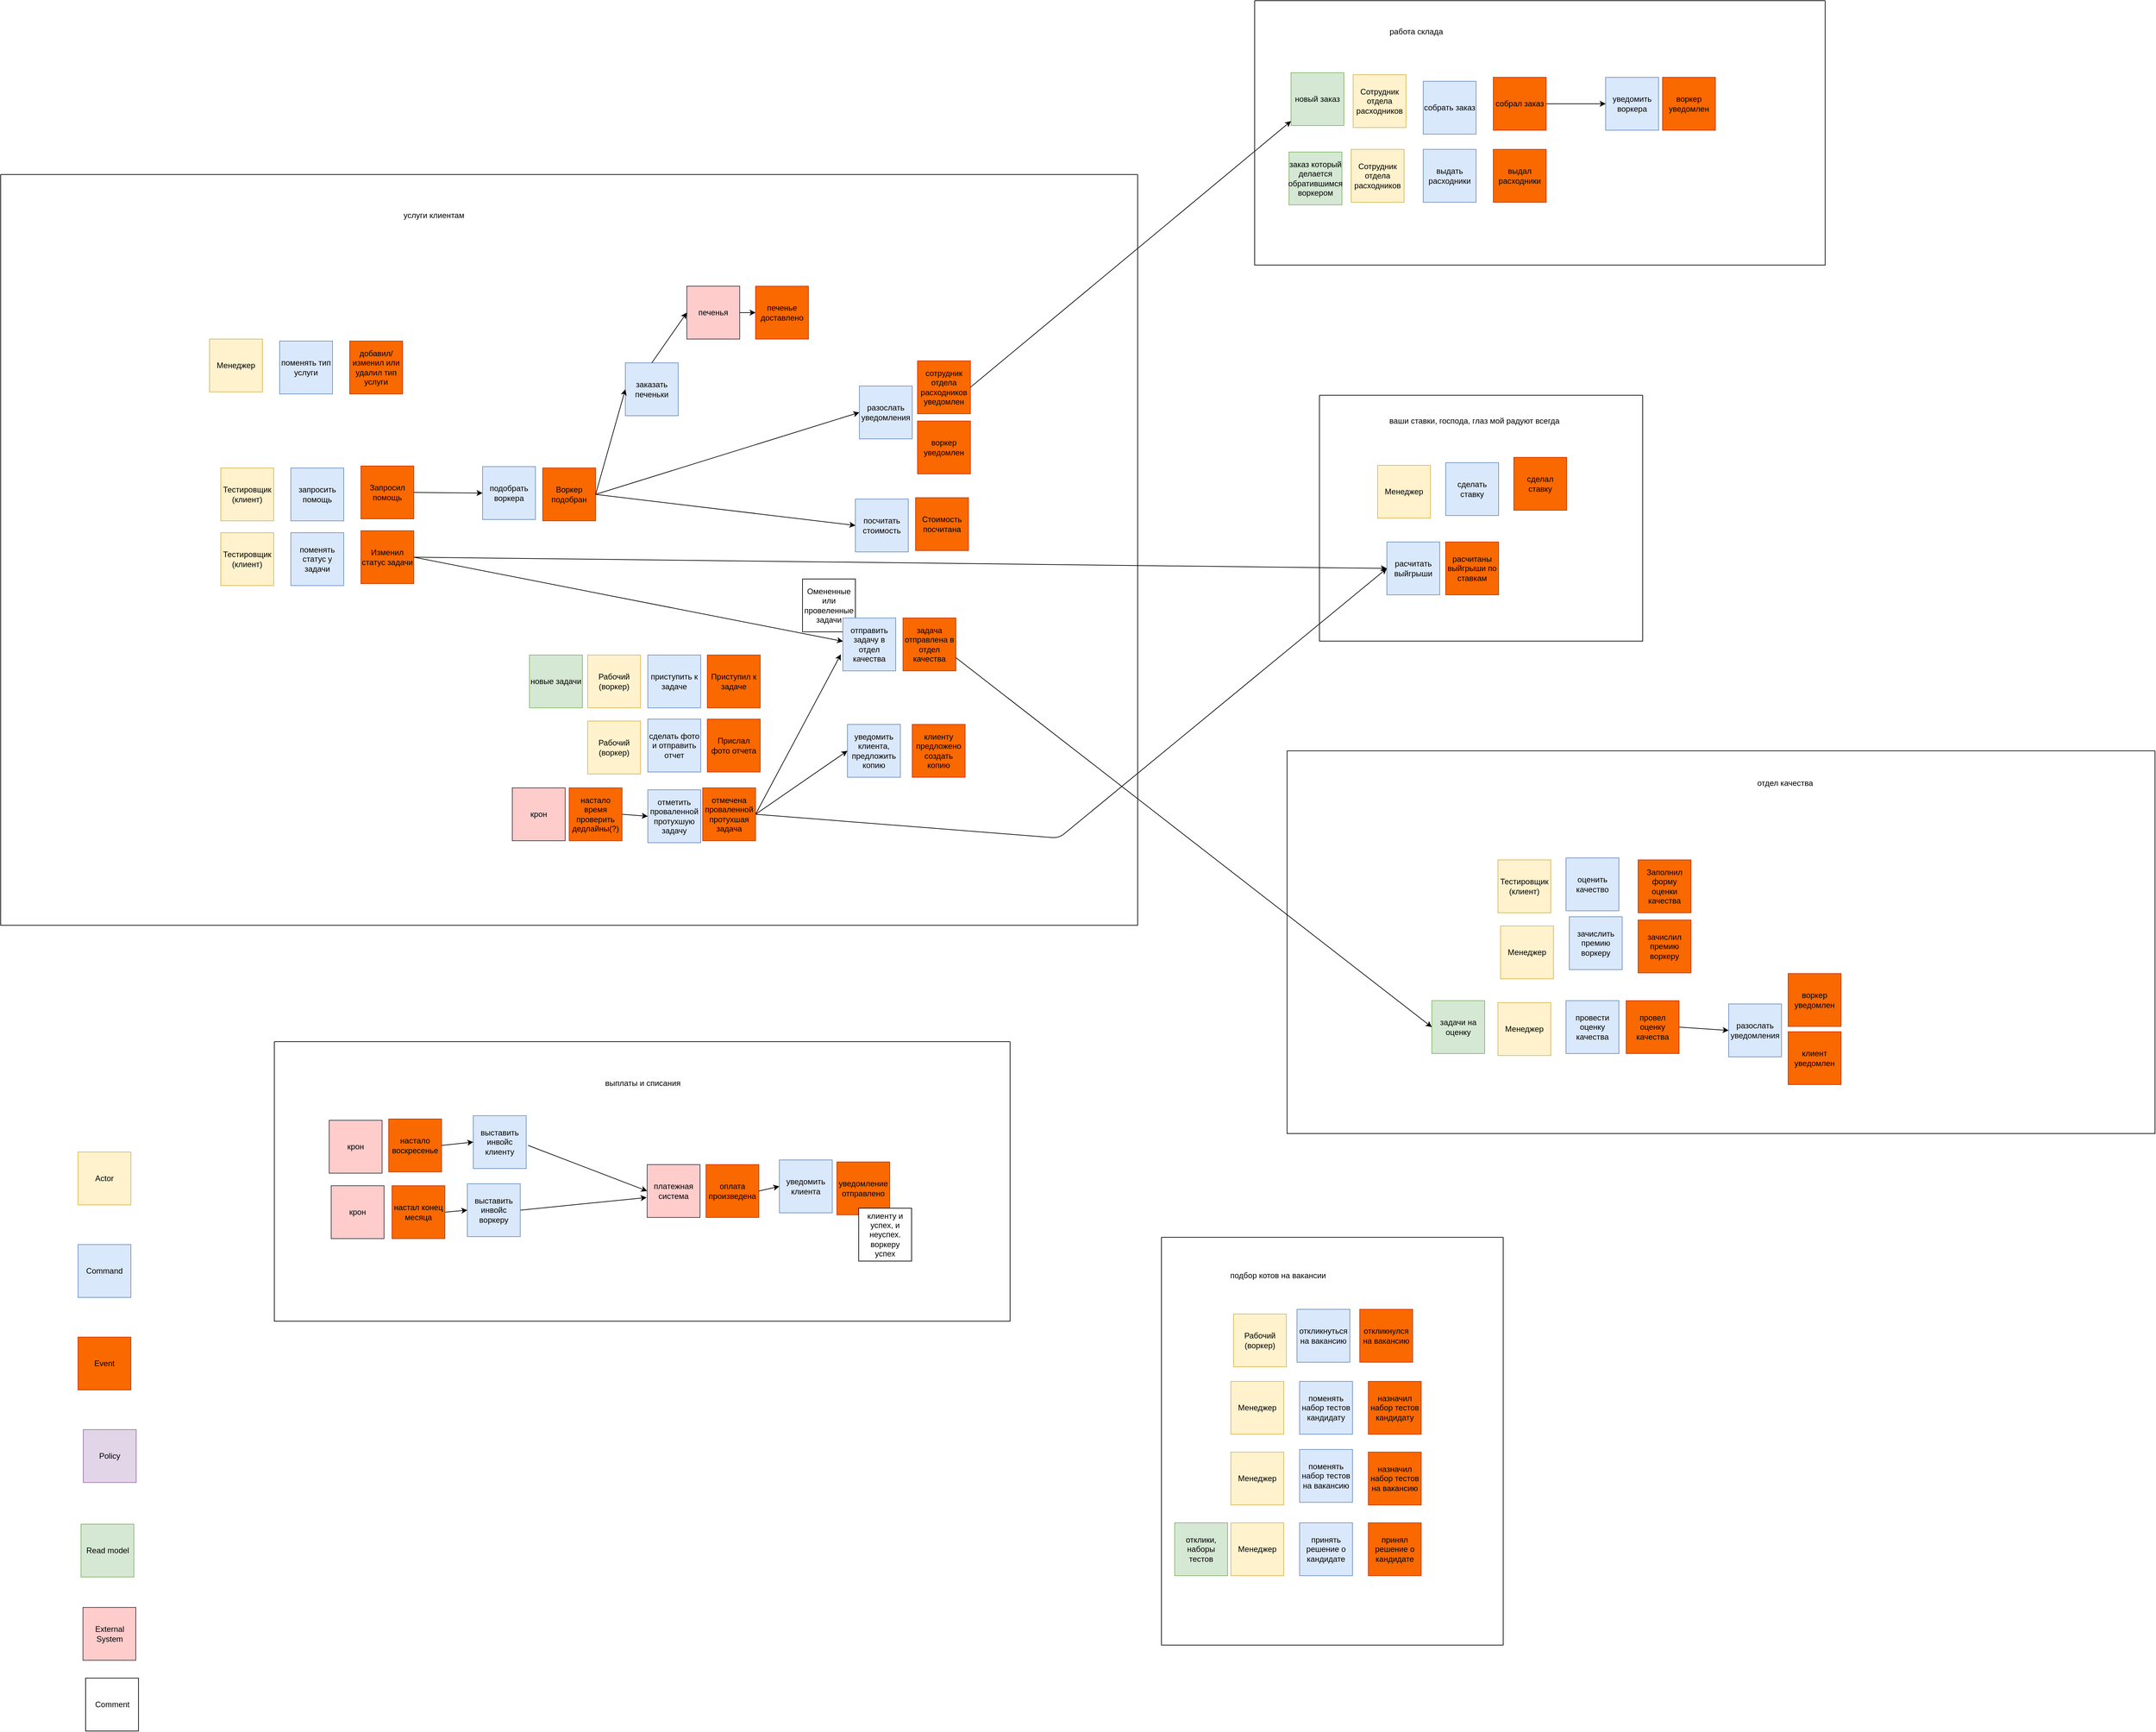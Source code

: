 <mxfile>
    <diagram id="7ufo_i_MTrv_OuP318Px" name="Page-1">
        <mxGraphModel dx="4260" dy="5044" grid="0" gridSize="10" guides="1" tooltips="1" connect="1" arrows="1" fold="1" page="0" pageScale="1" pageWidth="850" pageHeight="1100" background="#ffffff" math="0" shadow="0">
            <root>
                <mxCell id="0"/>
                <mxCell id="1" parent="0"/>
                <mxCell id="3" value="Actor" style="whiteSpace=wrap;html=1;aspect=fixed;fillColor=#fff2cc;strokeColor=#d6b656;" parent="1" vertex="1">
                    <mxGeometry x="-964" y="-271" width="80" height="80" as="geometry"/>
                </mxCell>
                <mxCell id="4" value="Command" style="whiteSpace=wrap;html=1;aspect=fixed;fillColor=#dae8fc;strokeColor=#6c8ebf;" parent="1" vertex="1">
                    <mxGeometry x="-964" y="-131" width="80" height="80" as="geometry"/>
                </mxCell>
                <mxCell id="5" value="Event" style="whiteSpace=wrap;html=1;aspect=fixed;fillColor=#fa6800;fontColor=#000000;strokeColor=#C73500;" parent="1" vertex="1">
                    <mxGeometry x="-964" y="9" width="80" height="80" as="geometry"/>
                </mxCell>
                <mxCell id="6" value="Policy" style="whiteSpace=wrap;html=1;aspect=fixed;fillColor=#e1d5e7;strokeColor=#9673a6;" parent="1" vertex="1">
                    <mxGeometry x="-956" y="149" width="80" height="80" as="geometry"/>
                </mxCell>
                <mxCell id="7" value="Read model" style="whiteSpace=wrap;html=1;aspect=fixed;fillColor=#d5e8d4;strokeColor=#82b366;" parent="1" vertex="1">
                    <mxGeometry x="-959.5" y="292" width="80" height="80" as="geometry"/>
                </mxCell>
                <mxCell id="8" value="External System" style="whiteSpace=wrap;html=1;aspect=fixed;fillColor=#ffcccc;strokeColor=#36393d;" parent="1" vertex="1">
                    <mxGeometry x="-956.5" y="418" width="80" height="80" as="geometry"/>
                </mxCell>
                <mxCell id="9" value="Comment" style="whiteSpace=wrap;html=1;aspect=fixed;" parent="1" vertex="1">
                    <mxGeometry x="-952.5" y="525" width="80" height="80" as="geometry"/>
                </mxCell>
                <mxCell id="86" style="edgeStyle=none;html=1;exitX=1;exitY=0.5;exitDx=0;exitDy=0;entryX=0;entryY=0.5;entryDx=0;entryDy=0;" parent="1" source="18" target="103" edge="1">
                    <mxGeometry relative="1" as="geometry"/>
                </mxCell>
                <mxCell id="113" style="edgeStyle=none;html=1;exitX=1;exitY=0.5;exitDx=0;exitDy=0;entryX=0;entryY=0.5;entryDx=0;entryDy=0;" parent="1" source="29" target="103" edge="1">
                    <mxGeometry relative="1" as="geometry">
                        <Array as="points">
                            <mxPoint x="520" y="-746"/>
                        </Array>
                    </mxGeometry>
                </mxCell>
                <mxCell id="130" value="" style="swimlane;startSize=0;" parent="1" vertex="1">
                    <mxGeometry x="914" y="-1416" width="489" height="372" as="geometry"/>
                </mxCell>
                <mxCell id="52" value="&lt;span style=&quot;font-weight: 400;&quot;&gt;сделал ставку&lt;/span&gt;" style="whiteSpace=wrap;html=1;aspect=fixed;fillColor=#fa6800;fontColor=#000000;strokeColor=#C73500;fontStyle=1" parent="130" vertex="1">
                    <mxGeometry x="294" y="94" width="80" height="80" as="geometry"/>
                </mxCell>
                <mxCell id="53" value="&lt;span style=&quot;font-weight: 400;&quot;&gt;расчитаны выйгрыши по ставкам&lt;/span&gt;" style="whiteSpace=wrap;html=1;aspect=fixed;fillColor=#fa6800;fontColor=#000000;strokeColor=#C73500;fontStyle=1" parent="130" vertex="1">
                    <mxGeometry x="191" y="222" width="80" height="80" as="geometry"/>
                </mxCell>
                <mxCell id="82" value="Менеджер" style="whiteSpace=wrap;html=1;aspect=fixed;fillColor=#fff2cc;strokeColor=#d6b656;" parent="130" vertex="1">
                    <mxGeometry x="88" y="106" width="80" height="80" as="geometry"/>
                </mxCell>
                <mxCell id="85" value="сделать ставку" style="whiteSpace=wrap;html=1;aspect=fixed;fillColor=#dae8fc;strokeColor=#6c8ebf;" parent="130" vertex="1">
                    <mxGeometry x="191" y="102" width="80" height="80" as="geometry"/>
                </mxCell>
                <mxCell id="103" value="расчитать выйгрыши" style="whiteSpace=wrap;html=1;aspect=fixed;fillColor=#dae8fc;strokeColor=#6c8ebf;" parent="130" vertex="1">
                    <mxGeometry x="102" y="222" width="80" height="80" as="geometry"/>
                </mxCell>
                <mxCell id="131" value="ваши ставки, господа, глаз мой радуют всегда&lt;span style=&quot;color: rgba(0, 0, 0, 0); font-family: monospace; font-size: 0px; text-align: start;&quot;&gt;%3CmxGraphModel%3E%3Croot%3E%3CmxCell%20id%3D%220%22%2F%3E%3CmxCell%20id%3D%221%22%20parent%3D%220%22%2F%3E%3CmxCell%20id%3D%222%22%20value%3D%22%26lt%3Bspan%20style%3D%26quot%3Bfont-weight%3A%20normal%3B%26quot%3B%26gt%3B%D0%BE%D1%82%D0%BC%D0%B5%D1%87%D0%B5%D0%BD%D0%B0%20%D0%BF%D1%80%D0%BE%D0%B2%D0%B0%D0%BB%D0%B5%D0%BD%D0%BD%D0%BE%D0%B9%20%D0%BF%D1%80%D0%BE%D1%82%D1%83%D1%85%D1%88%D0%B0%D1%8F%20%D0%B7%D0%B0%D0%B4%D0%B0%D1%87%D0%B0%26lt%3B%2Fspan%26gt%3B%22%20style%3D%22whiteSpace%3Dwrap%3Bhtml%3D1%3Baspect%3Dfixed%3BfillColor%3D%23fa6800%3BfontColor%3D%23000000%3BstrokeColor%3D%23C73500%3BfontStyle%3D1%22%20vertex%3D%221%22%20parent%3D%221%22%3E%3CmxGeometry%20x%3D%22-151%22%20y%3D%22-830%22%20width%3D%2280%22%20height%3D%2280%22%20as%3D%22geometry%22%2F%3E%3C%2FmxCell%3E%3C%2Froot%3E%3C%2FmxGraphModel%3EЮ&lt;/span&gt;" style="text;html=1;align=center;verticalAlign=middle;resizable=0;points=[];autosize=1;strokeColor=none;fillColor=none;" parent="130" vertex="1">
                    <mxGeometry x="96" y="26" width="275" height="26" as="geometry"/>
                </mxCell>
                <mxCell id="132" value="" style="swimlane;startSize=0;" parent="1" vertex="1">
                    <mxGeometry x="675" y="-142" width="517" height="617" as="geometry"/>
                </mxCell>
                <mxCell id="25" value="&lt;span style=&quot;font-weight: normal;&quot;&gt;откликнулся на вакансию&lt;/span&gt;" style="whiteSpace=wrap;html=1;aspect=fixed;fillColor=#fa6800;fontColor=#000000;strokeColor=#C73500;fontStyle=1" parent="132" vertex="1">
                    <mxGeometry x="300" y="109" width="80" height="80" as="geometry"/>
                </mxCell>
                <mxCell id="26" value="&lt;span style=&quot;font-weight: normal;&quot;&gt;назначил набор тестов кандидату&lt;/span&gt;" style="whiteSpace=wrap;html=1;aspect=fixed;fillColor=#fa6800;fontColor=#000000;strokeColor=#C73500;fontStyle=1" parent="132" vertex="1">
                    <mxGeometry x="313" y="218" width="80" height="80" as="geometry"/>
                </mxCell>
                <mxCell id="27" value="&lt;span style=&quot;font-weight: normal;&quot;&gt;назначил набор тестов на вакансию&lt;/span&gt;" style="whiteSpace=wrap;html=1;aspect=fixed;fillColor=#fa6800;fontColor=#000000;strokeColor=#C73500;fontStyle=1" parent="132" vertex="1">
                    <mxGeometry x="313" y="325" width="80" height="80" as="geometry"/>
                </mxCell>
                <mxCell id="28" value="&lt;span style=&quot;font-weight: normal;&quot;&gt;принял решение о кандидате&lt;/span&gt;" style="whiteSpace=wrap;html=1;aspect=fixed;fillColor=#fa6800;fontColor=#000000;strokeColor=#C73500;fontStyle=1" parent="132" vertex="1">
                    <mxGeometry x="313" y="432" width="80" height="80" as="geometry"/>
                </mxCell>
                <mxCell id="68" value="Рабочий (воркер)" style="whiteSpace=wrap;html=1;aspect=fixed;fillColor=#fff2cc;strokeColor=#d6b656;" parent="132" vertex="1">
                    <mxGeometry x="109" y="116" width="80" height="80" as="geometry"/>
                </mxCell>
                <mxCell id="72" value="откликнуться на вакансию" style="whiteSpace=wrap;html=1;aspect=fixed;fillColor=#dae8fc;strokeColor=#6c8ebf;" parent="132" vertex="1">
                    <mxGeometry x="205" y="109" width="80" height="80" as="geometry"/>
                </mxCell>
                <mxCell id="78" value="Менеджер" style="whiteSpace=wrap;html=1;aspect=fixed;fillColor=#fff2cc;strokeColor=#d6b656;" parent="132" vertex="1">
                    <mxGeometry x="105" y="218" width="80" height="80" as="geometry"/>
                </mxCell>
                <mxCell id="79" value="Менеджер" style="whiteSpace=wrap;html=1;aspect=fixed;fillColor=#fff2cc;strokeColor=#d6b656;" parent="132" vertex="1">
                    <mxGeometry x="105" y="325" width="80" height="80" as="geometry"/>
                </mxCell>
                <mxCell id="80" value="Менеджер" style="whiteSpace=wrap;html=1;aspect=fixed;fillColor=#fff2cc;strokeColor=#d6b656;" parent="132" vertex="1">
                    <mxGeometry x="105" y="432" width="80" height="80" as="geometry"/>
                </mxCell>
                <mxCell id="88" value="поменять набор тестов кандидату" style="whiteSpace=wrap;html=1;aspect=fixed;fillColor=#dae8fc;strokeColor=#6c8ebf;" parent="132" vertex="1">
                    <mxGeometry x="209" y="218" width="80" height="80" as="geometry"/>
                </mxCell>
                <mxCell id="89" value="поменять набор тестов на вакансию" style="whiteSpace=wrap;html=1;aspect=fixed;fillColor=#dae8fc;strokeColor=#6c8ebf;" parent="132" vertex="1">
                    <mxGeometry x="209" y="321" width="80" height="80" as="geometry"/>
                </mxCell>
                <mxCell id="90" value="принять решение о кандидате" style="whiteSpace=wrap;html=1;aspect=fixed;fillColor=#dae8fc;strokeColor=#6c8ebf;" parent="132" vertex="1">
                    <mxGeometry x="209" y="432" width="80" height="80" as="geometry"/>
                </mxCell>
                <mxCell id="133" value="подбор котов на вакансии" style="text;html=1;align=center;verticalAlign=middle;resizable=0;points=[];autosize=1;strokeColor=none;fillColor=none;" parent="132" vertex="1">
                    <mxGeometry x="94" y="45" width="163" height="26" as="geometry"/>
                </mxCell>
                <mxCell id="149" value="отклики, наборы тестов" style="whiteSpace=wrap;html=1;aspect=fixed;fillColor=#d5e8d4;strokeColor=#82b366;" parent="132" vertex="1">
                    <mxGeometry x="20" y="432" width="80" height="80" as="geometry"/>
                </mxCell>
                <mxCell id="134" value="" style="swimlane;startSize=0;" parent="1" vertex="1">
                    <mxGeometry x="816" y="-2013" width="863" height="400" as="geometry"/>
                </mxCell>
                <mxCell id="14" value="Сотрудник отдела расходников" style="whiteSpace=wrap;html=1;aspect=fixed;fillColor=#fff2cc;strokeColor=#d6b656;" parent="134" vertex="1">
                    <mxGeometry x="149" y="112" width="80" height="80" as="geometry"/>
                </mxCell>
                <mxCell id="32" value="&lt;span style=&quot;font-weight: normal;&quot;&gt;выдал расходники&lt;/span&gt;" style="whiteSpace=wrap;html=1;aspect=fixed;fillColor=#fa6800;fontColor=#000000;strokeColor=#C73500;fontStyle=1" parent="134" vertex="1">
                    <mxGeometry x="361" y="225" width="80" height="80" as="geometry"/>
                </mxCell>
                <mxCell id="54" value="&lt;span style=&quot;font-weight: normal;&quot;&gt;собрал заказ&lt;/span&gt;" style="whiteSpace=wrap;html=1;aspect=fixed;fillColor=#fa6800;fontColor=#000000;strokeColor=#C73500;fontStyle=1" parent="134" vertex="1">
                    <mxGeometry x="361" y="116" width="80" height="80" as="geometry"/>
                </mxCell>
                <mxCell id="55" value="&lt;span style=&quot;font-weight: normal;&quot;&gt;воркер уведомлен&lt;/span&gt;" style="whiteSpace=wrap;html=1;aspect=fixed;fillColor=#fa6800;fontColor=#000000;strokeColor=#C73500;fontStyle=1" parent="134" vertex="1">
                    <mxGeometry x="617" y="116" width="80" height="80" as="geometry"/>
                </mxCell>
                <mxCell id="93" value="Сотрудник отдела расходников" style="whiteSpace=wrap;html=1;aspect=fixed;fillColor=#fff2cc;strokeColor=#d6b656;" parent="134" vertex="1">
                    <mxGeometry x="146" y="225" width="80" height="80" as="geometry"/>
                </mxCell>
                <mxCell id="94" value="собрать заказ" style="whiteSpace=wrap;html=1;aspect=fixed;fillColor=#dae8fc;strokeColor=#6c8ebf;" parent="134" vertex="1">
                    <mxGeometry x="255" y="122" width="80" height="80" as="geometry"/>
                </mxCell>
                <mxCell id="95" value="выдать расходники" style="whiteSpace=wrap;html=1;aspect=fixed;fillColor=#dae8fc;strokeColor=#6c8ebf;" parent="134" vertex="1">
                    <mxGeometry x="255" y="225" width="80" height="80" as="geometry"/>
                </mxCell>
                <mxCell id="108" value="уведомить воркера" style="whiteSpace=wrap;html=1;aspect=fixed;fillColor=#dae8fc;strokeColor=#6c8ebf;" parent="134" vertex="1">
                    <mxGeometry x="531" y="116" width="80" height="80" as="geometry"/>
                </mxCell>
                <mxCell id="56" style="edgeStyle=none;html=1;exitX=1;exitY=0.5;exitDx=0;exitDy=0;entryX=0;entryY=0.5;entryDx=0;entryDy=0;" parent="134" source="54" target="108" edge="1">
                    <mxGeometry relative="1" as="geometry"/>
                </mxCell>
                <mxCell id="135" value="работа склада" style="text;html=1;align=center;verticalAlign=middle;resizable=0;points=[];autosize=1;strokeColor=none;fillColor=none;" parent="134" vertex="1">
                    <mxGeometry x="194" y="34" width="99" height="26" as="geometry"/>
                </mxCell>
                <mxCell id="142" value="новый заказ" style="whiteSpace=wrap;html=1;aspect=fixed;fillColor=#d5e8d4;strokeColor=#82b366;" parent="134" vertex="1">
                    <mxGeometry x="55" y="109" width="80" height="80" as="geometry"/>
                </mxCell>
                <mxCell id="151" value="заказ который делается обратившимся воркером" style="whiteSpace=wrap;html=1;aspect=fixed;fillColor=#d5e8d4;strokeColor=#82b366;" parent="134" vertex="1">
                    <mxGeometry x="52" y="229" width="80" height="80" as="geometry"/>
                </mxCell>
                <mxCell id="136" value="" style="swimlane;startSize=0;" parent="1" vertex="1">
                    <mxGeometry x="865" y="-878" width="1313" height="579" as="geometry"/>
                </mxCell>
                <mxCell id="42" value="&lt;span style=&quot;font-weight: normal;&quot;&gt;Заполнил форму оценки качества&lt;/span&gt;" style="whiteSpace=wrap;html=1;aspect=fixed;fillColor=#fa6800;fontColor=#000000;strokeColor=#C73500;fontStyle=1" parent="136" vertex="1">
                    <mxGeometry x="531" y="165" width="80" height="80" as="geometry"/>
                </mxCell>
                <mxCell id="60" value="&lt;span style=&quot;font-weight: normal;&quot;&gt;воркер уведомлен&lt;/span&gt;" style="whiteSpace=wrap;html=1;aspect=fixed;fillColor=#fa6800;fontColor=#000000;strokeColor=#C73500;fontStyle=1" parent="136" vertex="1">
                    <mxGeometry x="758" y="337" width="80" height="80" as="geometry"/>
                </mxCell>
                <mxCell id="61" value="&lt;span style=&quot;font-weight: normal;&quot;&gt;клиент уведомлен&lt;/span&gt;" style="whiteSpace=wrap;html=1;aspect=fixed;fillColor=#fa6800;fontColor=#000000;strokeColor=#C73500;fontStyle=1" parent="136" vertex="1">
                    <mxGeometry x="758" y="425" width="80" height="80" as="geometry"/>
                </mxCell>
                <mxCell id="76" value="Тестировщик&lt;br&gt;(клиент)" style="whiteSpace=wrap;html=1;aspect=fixed;fillColor=#fff2cc;strokeColor=#d6b656;" parent="136" vertex="1">
                    <mxGeometry x="319" y="165" width="80" height="80" as="geometry"/>
                </mxCell>
                <mxCell id="77" value="оценить качество" style="whiteSpace=wrap;html=1;aspect=fixed;fillColor=#dae8fc;strokeColor=#6c8ebf;" parent="136" vertex="1">
                    <mxGeometry x="422" y="162" width="80" height="80" as="geometry"/>
                </mxCell>
                <mxCell id="81" value="Менеджер" style="whiteSpace=wrap;html=1;aspect=fixed;fillColor=#fff2cc;strokeColor=#d6b656;" parent="136" vertex="1">
                    <mxGeometry x="319" y="381" width="80" height="80" as="geometry"/>
                </mxCell>
                <mxCell id="91" value="провести оценку качества" style="whiteSpace=wrap;html=1;aspect=fixed;fillColor=#dae8fc;strokeColor=#6c8ebf;" parent="136" vertex="1">
                    <mxGeometry x="422" y="378" width="80" height="80" as="geometry"/>
                </mxCell>
                <mxCell id="105" value="разослать уведомления" style="whiteSpace=wrap;html=1;aspect=fixed;fillColor=#dae8fc;strokeColor=#6c8ebf;" parent="136" vertex="1">
                    <mxGeometry x="668" y="383" width="80" height="80" as="geometry"/>
                </mxCell>
                <mxCell id="107" style="edgeStyle=none;html=1;exitX=1;exitY=0.5;exitDx=0;exitDy=0;entryX=0;entryY=0.5;entryDx=0;entryDy=0;" parent="136" source="146" target="105" edge="1">
                    <mxGeometry relative="1" as="geometry"/>
                </mxCell>
                <mxCell id="137" value="отдел качества" style="text;html=1;align=center;verticalAlign=middle;resizable=0;points=[];autosize=1;strokeColor=none;fillColor=none;" parent="136" vertex="1">
                    <mxGeometry x="702" y="36" width="102" height="26" as="geometry"/>
                </mxCell>
                <mxCell id="143" value="&lt;span style=&quot;font-weight: normal;&quot;&gt;зачислил премию воркеру&lt;/span&gt;&lt;span style=&quot;color: rgba(0, 0, 0, 0); font-family: monospace; font-size: 0px; font-weight: 400; text-align: start;&quot;&gt;%3CmxGraphModel%3E%3Croot%3E%3CmxCell%20id%3D%220%22%2F%3E%3CmxCell%20id%3D%221%22%20parent%3D%220%22%2F%3E%3CmxCell%20id%3D%222%22%20value%3D%22%26lt%3Bspan%20style%3D%26quot%3Bfont-weight%3A%20normal%3B%26quot%3B%26gt%3B%D0%BF%D1%80%D0%B8%D0%BD%D1%8F%D0%BB%20%D1%80%D0%B5%D1%88%D0%B5%D0%BD%D0%B8%D0%B5%20%D0%BE%20%D0%BA%D0%B0%D0%BD%D0%B4%D0%B8%D0%B4%D0%B0%D1%82%D0%B5%26lt%3B%2Fspan%26gt%3B%22%20style%3D%22whiteSpace%3Dwrap%3Bhtml%3D1%3Baspect%3Dfixed%3BfillColor%3D%23fa6800%3BfontColor%3D%23000000%3BstrokeColor%3D%23C73500%3BfontStyle%3D1%22%20vertex%3D%221%22%20parent%3D%221%22%3E%3CmxGeometry%20x%3D%221259%22%20y%3D%22513%22%20width%3D%2280%22%20height%3D%2280%22%20as%3D%22geometry%22%2F%3E%3C%2FmxCell%3E%3C%2Froot%3E%3C%2FmxGraphModel%3E&lt;/span&gt;" style="whiteSpace=wrap;html=1;aspect=fixed;fillColor=#fa6800;fontColor=#000000;strokeColor=#C73500;fontStyle=1" parent="136" vertex="1">
                    <mxGeometry x="531" y="256" width="80" height="80" as="geometry"/>
                </mxCell>
                <mxCell id="144" value="Менеджер" style="whiteSpace=wrap;html=1;aspect=fixed;fillColor=#fff2cc;strokeColor=#d6b656;" parent="136" vertex="1">
                    <mxGeometry x="323" y="265" width="80" height="80" as="geometry"/>
                </mxCell>
                <mxCell id="145" value="зачислить премию воркеру" style="whiteSpace=wrap;html=1;aspect=fixed;fillColor=#dae8fc;strokeColor=#6c8ebf;" parent="136" vertex="1">
                    <mxGeometry x="427" y="251" width="80" height="80" as="geometry"/>
                </mxCell>
                <mxCell id="146" value="&lt;span style=&quot;font-weight: 400;&quot;&gt;провел оценку качества&lt;/span&gt;" style="whiteSpace=wrap;html=1;aspect=fixed;fillColor=#fa6800;fontColor=#000000;strokeColor=#C73500;fontStyle=1" parent="136" vertex="1">
                    <mxGeometry x="513" y="378" width="80" height="80" as="geometry"/>
                </mxCell>
                <mxCell id="147" value="задачи на оценку" style="whiteSpace=wrap;html=1;aspect=fixed;fillColor=#d5e8d4;strokeColor=#82b366;" parent="136" vertex="1">
                    <mxGeometry x="219" y="378" width="80" height="80" as="geometry"/>
                </mxCell>
                <mxCell id="138" value="" style="swimlane;startSize=0;" parent="1" vertex="1">
                    <mxGeometry x="-667" y="-438" width="1113" height="423" as="geometry"/>
                </mxCell>
                <mxCell id="47" style="edgeStyle=none;html=1;exitX=1;exitY=0.5;exitDx=0;exitDy=0;entryX=0;entryY=0.5;entryDx=0;entryDy=0;" parent="138" target="44" edge="1">
                    <mxGeometry relative="1" as="geometry">
                        <mxPoint x="384" y="157" as="sourcePoint"/>
                    </mxGeometry>
                </mxCell>
                <mxCell id="44" value="платежная система" style="whiteSpace=wrap;html=1;aspect=fixed;fillColor=#ffcccc;strokeColor=#36393d;" parent="138" vertex="1">
                    <mxGeometry x="564" y="186" width="80" height="80" as="geometry"/>
                </mxCell>
                <mxCell id="45" value="&lt;span style=&quot;font-weight: normal;&quot;&gt;оплата произведена&lt;/span&gt;" style="whiteSpace=wrap;html=1;aspect=fixed;fillColor=#fa6800;fontColor=#000000;strokeColor=#C73500;fontStyle=1" parent="138" vertex="1">
                    <mxGeometry x="653" y="186" width="80" height="80" as="geometry"/>
                </mxCell>
                <mxCell id="50" style="edgeStyle=none;html=1;exitX=1;exitY=0.5;exitDx=0;exitDy=0;entryX=-0.01;entryY=0.623;entryDx=0;entryDy=0;entryPerimeter=0;" parent="138" source="122" target="44" edge="1">
                    <mxGeometry relative="1" as="geometry">
                        <mxPoint x="384" y="248.0" as="sourcePoint"/>
                    </mxGeometry>
                </mxCell>
                <mxCell id="57" value="&lt;span style=&quot;font-weight: 400;&quot;&gt;уведомление отправлено&lt;/span&gt;" style="whiteSpace=wrap;html=1;aspect=fixed;fillColor=#fa6800;fontColor=#000000;strokeColor=#C73500;fontStyle=1" parent="138" vertex="1">
                    <mxGeometry x="851" y="182" width="80" height="80" as="geometry"/>
                </mxCell>
                <mxCell id="59" value="клиенту и успех, и неуспех. воркеру успех" style="whiteSpace=wrap;html=1;aspect=fixed;" parent="138" vertex="1">
                    <mxGeometry x="884" y="252" width="80" height="80" as="geometry"/>
                </mxCell>
                <mxCell id="104" value="уведомить клиента" style="whiteSpace=wrap;html=1;aspect=fixed;fillColor=#dae8fc;strokeColor=#6c8ebf;" parent="138" vertex="1">
                    <mxGeometry x="764" y="179" width="80" height="80" as="geometry"/>
                </mxCell>
                <mxCell id="58" style="edgeStyle=none;html=1;exitX=1;exitY=0.5;exitDx=0;exitDy=0;entryX=0;entryY=0.5;entryDx=0;entryDy=0;" parent="138" source="45" target="104" edge="1">
                    <mxGeometry relative="1" as="geometry"/>
                </mxCell>
                <mxCell id="118" value="крон" style="whiteSpace=wrap;html=1;aspect=fixed;fillColor=#ffcccc;strokeColor=#36393d;" parent="138" vertex="1">
                    <mxGeometry x="83" y="119" width="80" height="80" as="geometry"/>
                </mxCell>
                <mxCell id="119" value="крон" style="whiteSpace=wrap;html=1;aspect=fixed;fillColor=#ffcccc;strokeColor=#36393d;" parent="138" vertex="1">
                    <mxGeometry x="86" y="218" width="80" height="80" as="geometry"/>
                </mxCell>
                <mxCell id="120" value="настало воскресенье" style="whiteSpace=wrap;html=1;aspect=fixed;fillColor=#fa6800;fontColor=#000000;strokeColor=#C73500;" parent="138" vertex="1">
                    <mxGeometry x="173" y="117" width="80" height="80" as="geometry"/>
                </mxCell>
                <mxCell id="121" value="выставить инвойс клиенту" style="whiteSpace=wrap;html=1;aspect=fixed;fillColor=#dae8fc;strokeColor=#6c8ebf;" parent="138" vertex="1">
                    <mxGeometry x="301" y="112" width="80" height="80" as="geometry"/>
                </mxCell>
                <mxCell id="124" style="edgeStyle=none;html=1;exitX=1;exitY=0.5;exitDx=0;exitDy=0;entryX=0;entryY=0.5;entryDx=0;entryDy=0;" parent="138" source="120" target="121" edge="1">
                    <mxGeometry relative="1" as="geometry"/>
                </mxCell>
                <mxCell id="122" value="выставить инвойс воркеру" style="whiteSpace=wrap;html=1;aspect=fixed;fillColor=#dae8fc;strokeColor=#6c8ebf;" parent="138" vertex="1">
                    <mxGeometry x="292" y="215" width="80" height="80" as="geometry"/>
                </mxCell>
                <mxCell id="125" style="edgeStyle=none;html=1;exitX=1;exitY=0.5;exitDx=0;exitDy=0;entryX=0;entryY=0.5;entryDx=0;entryDy=0;" parent="138" source="123" target="122" edge="1">
                    <mxGeometry relative="1" as="geometry"/>
                </mxCell>
                <mxCell id="123" value="настал конец месяца" style="whiteSpace=wrap;html=1;aspect=fixed;fillColor=#fa6800;fontColor=#000000;strokeColor=#C73500;" parent="138" vertex="1">
                    <mxGeometry x="178" y="218" width="80" height="80" as="geometry"/>
                </mxCell>
                <mxCell id="139" value="выплаты и списания" style="text;html=1;align=center;verticalAlign=middle;resizable=0;points=[];autosize=1;strokeColor=none;fillColor=none;" parent="138" vertex="1">
                    <mxGeometry x="490.5" y="50" width="132" height="26" as="geometry"/>
                </mxCell>
                <mxCell id="140" value="" style="swimlane;startSize=0;" parent="1" vertex="1">
                    <mxGeometry x="-1081" y="-1750" width="1720" height="1136" as="geometry"/>
                </mxCell>
                <mxCell id="10" value="Менеджер" style="whiteSpace=wrap;html=1;aspect=fixed;fillColor=#fff2cc;strokeColor=#d6b656;" parent="140" vertex="1">
                    <mxGeometry x="316" y="249" width="80" height="80" as="geometry"/>
                </mxCell>
                <mxCell id="11" value="Тестировщик&lt;br&gt;(клиент)" style="whiteSpace=wrap;html=1;aspect=fixed;fillColor=#fff2cc;strokeColor=#d6b656;" parent="140" vertex="1">
                    <mxGeometry x="333" y="444" width="80" height="80" as="geometry"/>
                </mxCell>
                <mxCell id="12" value="Рабочий (воркер)" style="whiteSpace=wrap;html=1;aspect=fixed;fillColor=#fff2cc;strokeColor=#d6b656;" parent="140" vertex="1">
                    <mxGeometry x="888" y="727" width="80" height="80" as="geometry"/>
                </mxCell>
                <mxCell id="15" value="&lt;span style=&quot;font-weight: normal;&quot;&gt;Запросил помощь&lt;/span&gt;" style="whiteSpace=wrap;html=1;aspect=fixed;fillColor=#fa6800;fontColor=#000000;strokeColor=#C73500;fontStyle=1" parent="140" vertex="1">
                    <mxGeometry x="545" y="441" width="80" height="80" as="geometry"/>
                </mxCell>
                <mxCell id="16" value="&lt;span style=&quot;font-weight: normal;&quot;&gt;добавил/изменил или удалил тип услуги&lt;/span&gt;" style="whiteSpace=wrap;html=1;aspect=fixed;fillColor=#fa6800;fontColor=#000000;strokeColor=#C73500;fontStyle=1" parent="140" vertex="1">
                    <mxGeometry x="528" y="252" width="80" height="80" as="geometry"/>
                </mxCell>
                <mxCell id="18" value="&lt;span style=&quot;font-weight: normal;&quot;&gt;Изменил статус задачи&lt;/span&gt;" style="whiteSpace=wrap;html=1;aspect=fixed;fillColor=#fa6800;fontColor=#000000;strokeColor=#C73500;fontStyle=1" parent="140" vertex="1">
                    <mxGeometry x="545" y="539" width="80" height="80" as="geometry"/>
                </mxCell>
                <mxCell id="19" value="&lt;span style=&quot;font-weight: normal;&quot;&gt;Воркер подобран&lt;/span&gt;" style="whiteSpace=wrap;html=1;aspect=fixed;fillColor=#fa6800;fontColor=#000000;strokeColor=#C73500;fontStyle=1" parent="140" vertex="1">
                    <mxGeometry x="820" y="444" width="80" height="80" as="geometry"/>
                </mxCell>
                <mxCell id="21" value="&lt;span style=&quot;font-weight: normal;&quot;&gt;Стоимость посчитана&lt;/span&gt;" style="whiteSpace=wrap;html=1;aspect=fixed;fillColor=#fa6800;fontColor=#000000;strokeColor=#C73500;fontStyle=1" parent="140" vertex="1">
                    <mxGeometry x="1384" y="489" width="80" height="80" as="geometry"/>
                </mxCell>
                <mxCell id="23" value="&lt;span style=&quot;font-weight: normal;&quot;&gt;Приступил к задаче&lt;/span&gt;" style="whiteSpace=wrap;html=1;aspect=fixed;fillColor=#fa6800;fontColor=#000000;strokeColor=#C73500;fontStyle=1" parent="140" vertex="1">
                    <mxGeometry x="1069" y="727" width="80" height="80" as="geometry"/>
                </mxCell>
                <mxCell id="24" value="&lt;span style=&quot;font-weight: normal;&quot;&gt;Прислал фото отчета&lt;/span&gt;" style="whiteSpace=wrap;html=1;aspect=fixed;fillColor=#fa6800;fontColor=#000000;strokeColor=#C73500;fontStyle=1" parent="140" vertex="1">
                    <mxGeometry x="1069" y="824" width="80" height="80" as="geometry"/>
                </mxCell>
                <mxCell id="29" value="&lt;span style=&quot;font-weight: normal;&quot;&gt;отмечена проваленной протухшая задача&lt;/span&gt;" style="whiteSpace=wrap;html=1;aspect=fixed;fillColor=#fa6800;fontColor=#000000;strokeColor=#C73500;fontStyle=1" parent="140" vertex="1">
                    <mxGeometry x="1062" y="928" width="80" height="80" as="geometry"/>
                </mxCell>
                <mxCell id="30" value="&lt;span style=&quot;font-weight: normal;&quot;&gt;клиенту предложено создать копию&lt;/span&gt;" style="whiteSpace=wrap;html=1;aspect=fixed;fillColor=#fa6800;fontColor=#000000;strokeColor=#C73500;fontStyle=1" parent="140" vertex="1">
                    <mxGeometry x="1379" y="832" width="80" height="80" as="geometry"/>
                </mxCell>
                <mxCell id="33" value="&lt;span style=&quot;font-weight: normal;&quot;&gt;сотрудник отдела расходников уведомлен&lt;/span&gt;" style="whiteSpace=wrap;html=1;aspect=fixed;fillColor=#fa6800;fontColor=#000000;strokeColor=#C73500;fontStyle=1" parent="140" vertex="1">
                    <mxGeometry x="1387" y="282" width="80" height="80" as="geometry"/>
                </mxCell>
                <mxCell id="35" value="печенья" style="whiteSpace=wrap;html=1;aspect=fixed;fillColor=#ffcccc;strokeColor=#36393d;" parent="140" vertex="1">
                    <mxGeometry x="1038" y="169" width="80" height="80" as="geometry"/>
                </mxCell>
                <mxCell id="37" value="&lt;span style=&quot;font-weight: normal;&quot;&gt;печенье доставлено&lt;/span&gt;" style="whiteSpace=wrap;html=1;aspect=fixed;fillColor=#fa6800;fontColor=#000000;strokeColor=#C73500;fontStyle=1" parent="140" vertex="1">
                    <mxGeometry x="1142" y="169" width="80" height="80" as="geometry"/>
                </mxCell>
                <mxCell id="38" style="edgeStyle=none;html=1;exitX=1;exitY=0.5;exitDx=0;exitDy=0;entryX=0;entryY=0.5;entryDx=0;entryDy=0;" parent="140" source="35" target="37" edge="1">
                    <mxGeometry relative="1" as="geometry"/>
                </mxCell>
                <mxCell id="64" value="&lt;span style=&quot;font-weight: normal;&quot;&gt;воркер уведомлен&lt;/span&gt;" style="whiteSpace=wrap;html=1;aspect=fixed;fillColor=#fa6800;fontColor=#000000;strokeColor=#C73500;fontStyle=1" parent="140" vertex="1">
                    <mxGeometry x="1387" y="373" width="80" height="80" as="geometry"/>
                </mxCell>
                <mxCell id="67" value="Рабочий (воркер)" style="whiteSpace=wrap;html=1;aspect=fixed;fillColor=#fff2cc;strokeColor=#d6b656;" parent="140" vertex="1">
                    <mxGeometry x="888" y="827" width="80" height="80" as="geometry"/>
                </mxCell>
                <mxCell id="70" value="приступить к задаче" style="whiteSpace=wrap;html=1;aspect=fixed;fillColor=#dae8fc;strokeColor=#6c8ebf;" parent="140" vertex="1">
                    <mxGeometry x="979" y="727" width="80" height="80" as="geometry"/>
                </mxCell>
                <mxCell id="71" value="сделать фото и отправить отчет" style="whiteSpace=wrap;html=1;aspect=fixed;fillColor=#dae8fc;strokeColor=#6c8ebf;" parent="140" vertex="1">
                    <mxGeometry x="979" y="824" width="80" height="80" as="geometry"/>
                </mxCell>
                <mxCell id="73" value="Тестировщик&lt;br&gt;(клиент)" style="whiteSpace=wrap;html=1;aspect=fixed;fillColor=#fff2cc;strokeColor=#d6b656;" parent="140" vertex="1">
                    <mxGeometry x="333" y="542" width="80" height="80" as="geometry"/>
                </mxCell>
                <mxCell id="74" value="запросить помощь" style="whiteSpace=wrap;html=1;aspect=fixed;fillColor=#dae8fc;strokeColor=#6c8ebf;" parent="140" vertex="1">
                    <mxGeometry x="439" y="444" width="80" height="80" as="geometry"/>
                </mxCell>
                <mxCell id="75" value="поменять статус у задачи" style="whiteSpace=wrap;html=1;aspect=fixed;fillColor=#dae8fc;strokeColor=#6c8ebf;" parent="140" vertex="1">
                    <mxGeometry x="439" y="542" width="80" height="80" as="geometry"/>
                </mxCell>
                <mxCell id="87" value="поменять тип услуги" style="whiteSpace=wrap;html=1;aspect=fixed;fillColor=#dae8fc;strokeColor=#6c8ebf;" parent="140" vertex="1">
                    <mxGeometry x="422" y="252" width="80" height="80" as="geometry"/>
                </mxCell>
                <mxCell id="96" value="подобрать воркера" style="whiteSpace=wrap;html=1;aspect=fixed;fillColor=#dae8fc;strokeColor=#6c8ebf;" parent="140" vertex="1">
                    <mxGeometry x="729" y="442" width="80" height="80" as="geometry"/>
                </mxCell>
                <mxCell id="20" style="edgeStyle=none;html=1;exitX=1;exitY=0.5;exitDx=0;exitDy=0;entryX=0;entryY=0.5;entryDx=0;entryDy=0;" parent="140" source="15" target="96" edge="1">
                    <mxGeometry relative="1" as="geometry"/>
                </mxCell>
                <mxCell id="99" value="разослать уведомления" style="whiteSpace=wrap;html=1;aspect=fixed;fillColor=#dae8fc;strokeColor=#6c8ebf;" parent="140" vertex="1">
                    <mxGeometry x="1299" y="320" width="80" height="80" as="geometry"/>
                </mxCell>
                <mxCell id="101" style="edgeStyle=none;html=1;exitX=1;exitY=0.5;exitDx=0;exitDy=0;entryX=0;entryY=0.5;entryDx=0;entryDy=0;" parent="140" source="19" target="99" edge="1">
                    <mxGeometry relative="1" as="geometry"/>
                </mxCell>
                <mxCell id="102" value="посчитать стоимость" style="whiteSpace=wrap;html=1;aspect=fixed;fillColor=#dae8fc;strokeColor=#6c8ebf;" parent="140" vertex="1">
                    <mxGeometry x="1293" y="491" width="80" height="80" as="geometry"/>
                </mxCell>
                <mxCell id="22" style="edgeStyle=none;html=1;exitX=1;exitY=0.5;exitDx=0;exitDy=0;entryX=0;entryY=0.5;entryDx=0;entryDy=0;" parent="140" source="19" target="102" edge="1">
                    <mxGeometry relative="1" as="geometry"/>
                </mxCell>
                <mxCell id="109" value="уведомить клиента, предложить копию" style="whiteSpace=wrap;html=1;aspect=fixed;fillColor=#dae8fc;strokeColor=#6c8ebf;" parent="140" vertex="1">
                    <mxGeometry x="1281" y="832" width="80" height="80" as="geometry"/>
                </mxCell>
                <mxCell id="31" style="edgeStyle=none;html=1;exitX=1;exitY=0.5;exitDx=0;exitDy=0;entryX=0;entryY=0.5;entryDx=0;entryDy=0;" parent="140" source="29" target="109" edge="1">
                    <mxGeometry relative="1" as="geometry"/>
                </mxCell>
                <mxCell id="114" value="заказать печеньки" style="whiteSpace=wrap;html=1;aspect=fixed;fillColor=#dae8fc;strokeColor=#6c8ebf;" parent="140" vertex="1">
                    <mxGeometry x="945" y="285" width="80" height="80" as="geometry"/>
                </mxCell>
                <mxCell id="115" style="edgeStyle=none;html=1;exitX=1;exitY=0.5;exitDx=0;exitDy=0;entryX=0;entryY=0.5;entryDx=0;entryDy=0;" parent="140" source="19" target="114" edge="1">
                    <mxGeometry relative="1" as="geometry"/>
                </mxCell>
                <mxCell id="36" style="edgeStyle=none;html=1;entryX=0;entryY=0.5;entryDx=0;entryDy=0;exitX=0.5;exitY=0;exitDx=0;exitDy=0;" parent="140" source="114" target="35" edge="1">
                    <mxGeometry relative="1" as="geometry"/>
                </mxCell>
                <mxCell id="126" value="крон" style="whiteSpace=wrap;html=1;aspect=fixed;fillColor=#ffcccc;strokeColor=#36393d;" parent="140" vertex="1">
                    <mxGeometry x="774" y="928" width="80" height="80" as="geometry"/>
                </mxCell>
                <mxCell id="127" value="отметить проваленной протухшую задачу" style="whiteSpace=wrap;html=1;aspect=fixed;fillColor=#dae8fc;strokeColor=#6c8ebf;" parent="140" vertex="1">
                    <mxGeometry x="979" y="931" width="80" height="80" as="geometry"/>
                </mxCell>
                <mxCell id="129" style="edgeStyle=none;html=1;exitX=1;exitY=0.5;exitDx=0;exitDy=0;entryX=0;entryY=0.5;entryDx=0;entryDy=0;" parent="140" source="128" target="127" edge="1">
                    <mxGeometry relative="1" as="geometry"/>
                </mxCell>
                <mxCell id="128" value="&lt;span style=&quot;font-weight: normal;&quot;&gt;настало время проверить дедлайны(?)&lt;/span&gt;" style="whiteSpace=wrap;html=1;aspect=fixed;fillColor=#fa6800;fontColor=#000000;strokeColor=#C73500;fontStyle=1" parent="140" vertex="1">
                    <mxGeometry x="860" y="928" width="80" height="80" as="geometry"/>
                </mxCell>
                <mxCell id="141" value="услуги клиентам" style="text;html=1;align=center;verticalAlign=middle;resizable=0;points=[];autosize=1;strokeColor=none;fillColor=none;" parent="140" vertex="1">
                    <mxGeometry x="600" y="49" width="110" height="26" as="geometry"/>
                </mxCell>
                <mxCell id="150" value="новые задачи" style="whiteSpace=wrap;html=1;aspect=fixed;fillColor=#d5e8d4;strokeColor=#82b366;" parent="140" vertex="1">
                    <mxGeometry x="800" y="727" width="80" height="80" as="geometry"/>
                </mxCell>
                <mxCell id="39" value="&lt;span style=&quot;font-weight: normal;&quot;&gt;задача отправлена в отдел качества&lt;/span&gt;" style="whiteSpace=wrap;html=1;aspect=fixed;fillColor=#fa6800;fontColor=#000000;strokeColor=#C73500;fontStyle=1" parent="140" vertex="1">
                    <mxGeometry x="1365" y="671" width="80" height="80" as="geometry"/>
                </mxCell>
                <mxCell id="41" value="Омененные или провеленные задачи" style="whiteSpace=wrap;html=1;aspect=fixed;" parent="140" vertex="1">
                    <mxGeometry x="1213" y="612" width="80" height="80" as="geometry"/>
                </mxCell>
                <mxCell id="97" value="отправить задачу в отдел качества" style="whiteSpace=wrap;html=1;aspect=fixed;fillColor=#dae8fc;strokeColor=#6c8ebf;" parent="140" vertex="1">
                    <mxGeometry x="1274" y="671" width="80" height="80" as="geometry"/>
                </mxCell>
                <mxCell id="40" style="edgeStyle=none;html=1;exitX=1;exitY=0.5;exitDx=0;exitDy=0;entryX=0.004;entryY=0.442;entryDx=0;entryDy=0;entryPerimeter=0;" parent="140" source="18" target="97" edge="1">
                    <mxGeometry relative="1" as="geometry">
                        <Array as="points"/>
                    </mxGeometry>
                </mxCell>
                <mxCell id="112" style="edgeStyle=none;html=1;exitX=1;exitY=0.5;exitDx=0;exitDy=0;" parent="140" source="29" edge="1">
                    <mxGeometry relative="1" as="geometry">
                        <mxPoint x="1271" y="726" as="targetPoint"/>
                    </mxGeometry>
                </mxCell>
                <mxCell id="152" style="edgeStyle=none;html=1;exitX=1;exitY=0.5;exitDx=0;exitDy=0;" edge="1" parent="1" source="33" target="142">
                    <mxGeometry relative="1" as="geometry"/>
                </mxCell>
                <mxCell id="153" style="edgeStyle=none;html=1;exitX=1;exitY=0.75;exitDx=0;exitDy=0;entryX=0;entryY=0.5;entryDx=0;entryDy=0;" edge="1" parent="1" source="39" target="147">
                    <mxGeometry relative="1" as="geometry"/>
                </mxCell>
            </root>
        </mxGraphModel>
    </diagram>
</mxfile>